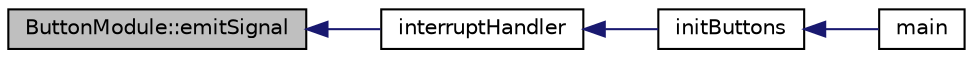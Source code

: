 digraph "ButtonModule::emitSignal"
{
  edge [fontname="Helvetica",fontsize="10",labelfontname="Helvetica",labelfontsize="10"];
  node [fontname="Helvetica",fontsize="10",shape=record];
  rankdir="LR";
  Node1 [label="ButtonModule::emitSignal",height=0.2,width=0.4,color="black", fillcolor="grey75", style="filled" fontcolor="black"];
  Node1 -> Node2 [dir="back",color="midnightblue",fontsize="10",style="solid",fontname="Helvetica"];
  Node2 [label="interruptHandler",height=0.2,width=0.4,color="black", fillcolor="white", style="filled",URL="$_button_init_8h.html#a9363d5e3f8ada43cc4ee0d9ee6557d4a"];
  Node2 -> Node3 [dir="back",color="midnightblue",fontsize="10",style="solid",fontname="Helvetica"];
  Node3 [label="initButtons",height=0.2,width=0.4,color="black", fillcolor="white", style="filled",URL="$_button_init_8h.html#a27d3ba5afb772cc36c9a432c28975ace"];
  Node3 -> Node4 [dir="back",color="midnightblue",fontsize="10",style="solid",fontname="Helvetica"];
  Node4 [label="main",height=0.2,width=0.4,color="black", fillcolor="white", style="filled",URL="$main_8cpp.html#a0ddf1224851353fc92bfbff6f499fa97"];
}
